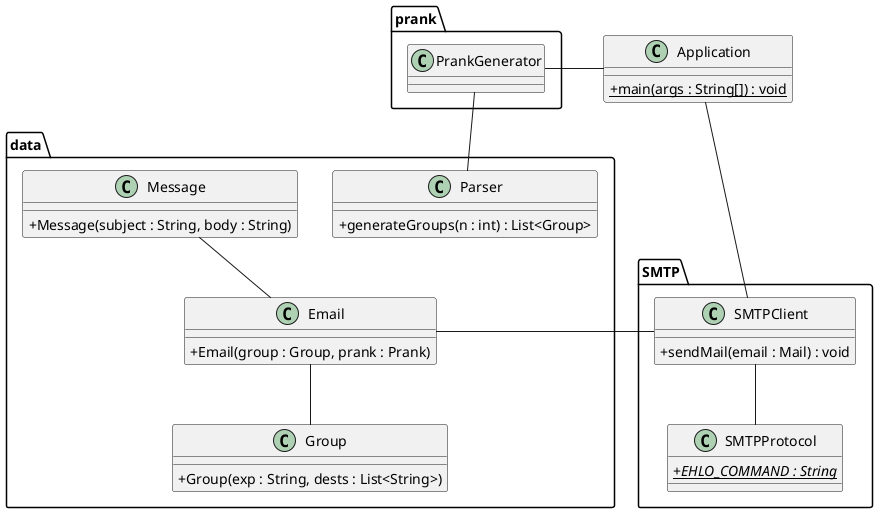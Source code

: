 @startuml

skinparam classAttributeIconSize 0

class Application {
    + {static} main(args : String[]) : void
}

package data {

    class Group {
        + Group(exp : String, dests : List<String>)
    }

    class Email {
        + Email(group : Group, prank : Prank)
    }

    class Parser {
        + generateGroups(n : int) : List<Group>
    }

    class Message {
        + Message(subject : String, body : String)
    }

    Email -- Group
    Message -- Email
}

package prank {

    class PrankGenerator {

    }

    PrankGenerator -- Parser

}

package SMTP {

    class SMTPClient {
        + sendMail(email : Mail) : void
    }

    class SMTPProtocol {
        + <i>{static} EHLO_COMMAND : String</i>
    }

    SMTPClient -- SMTPProtocol
    Email - SMTPClient
}

Application - SMTPClient
Application - PrankGenerator

@end
